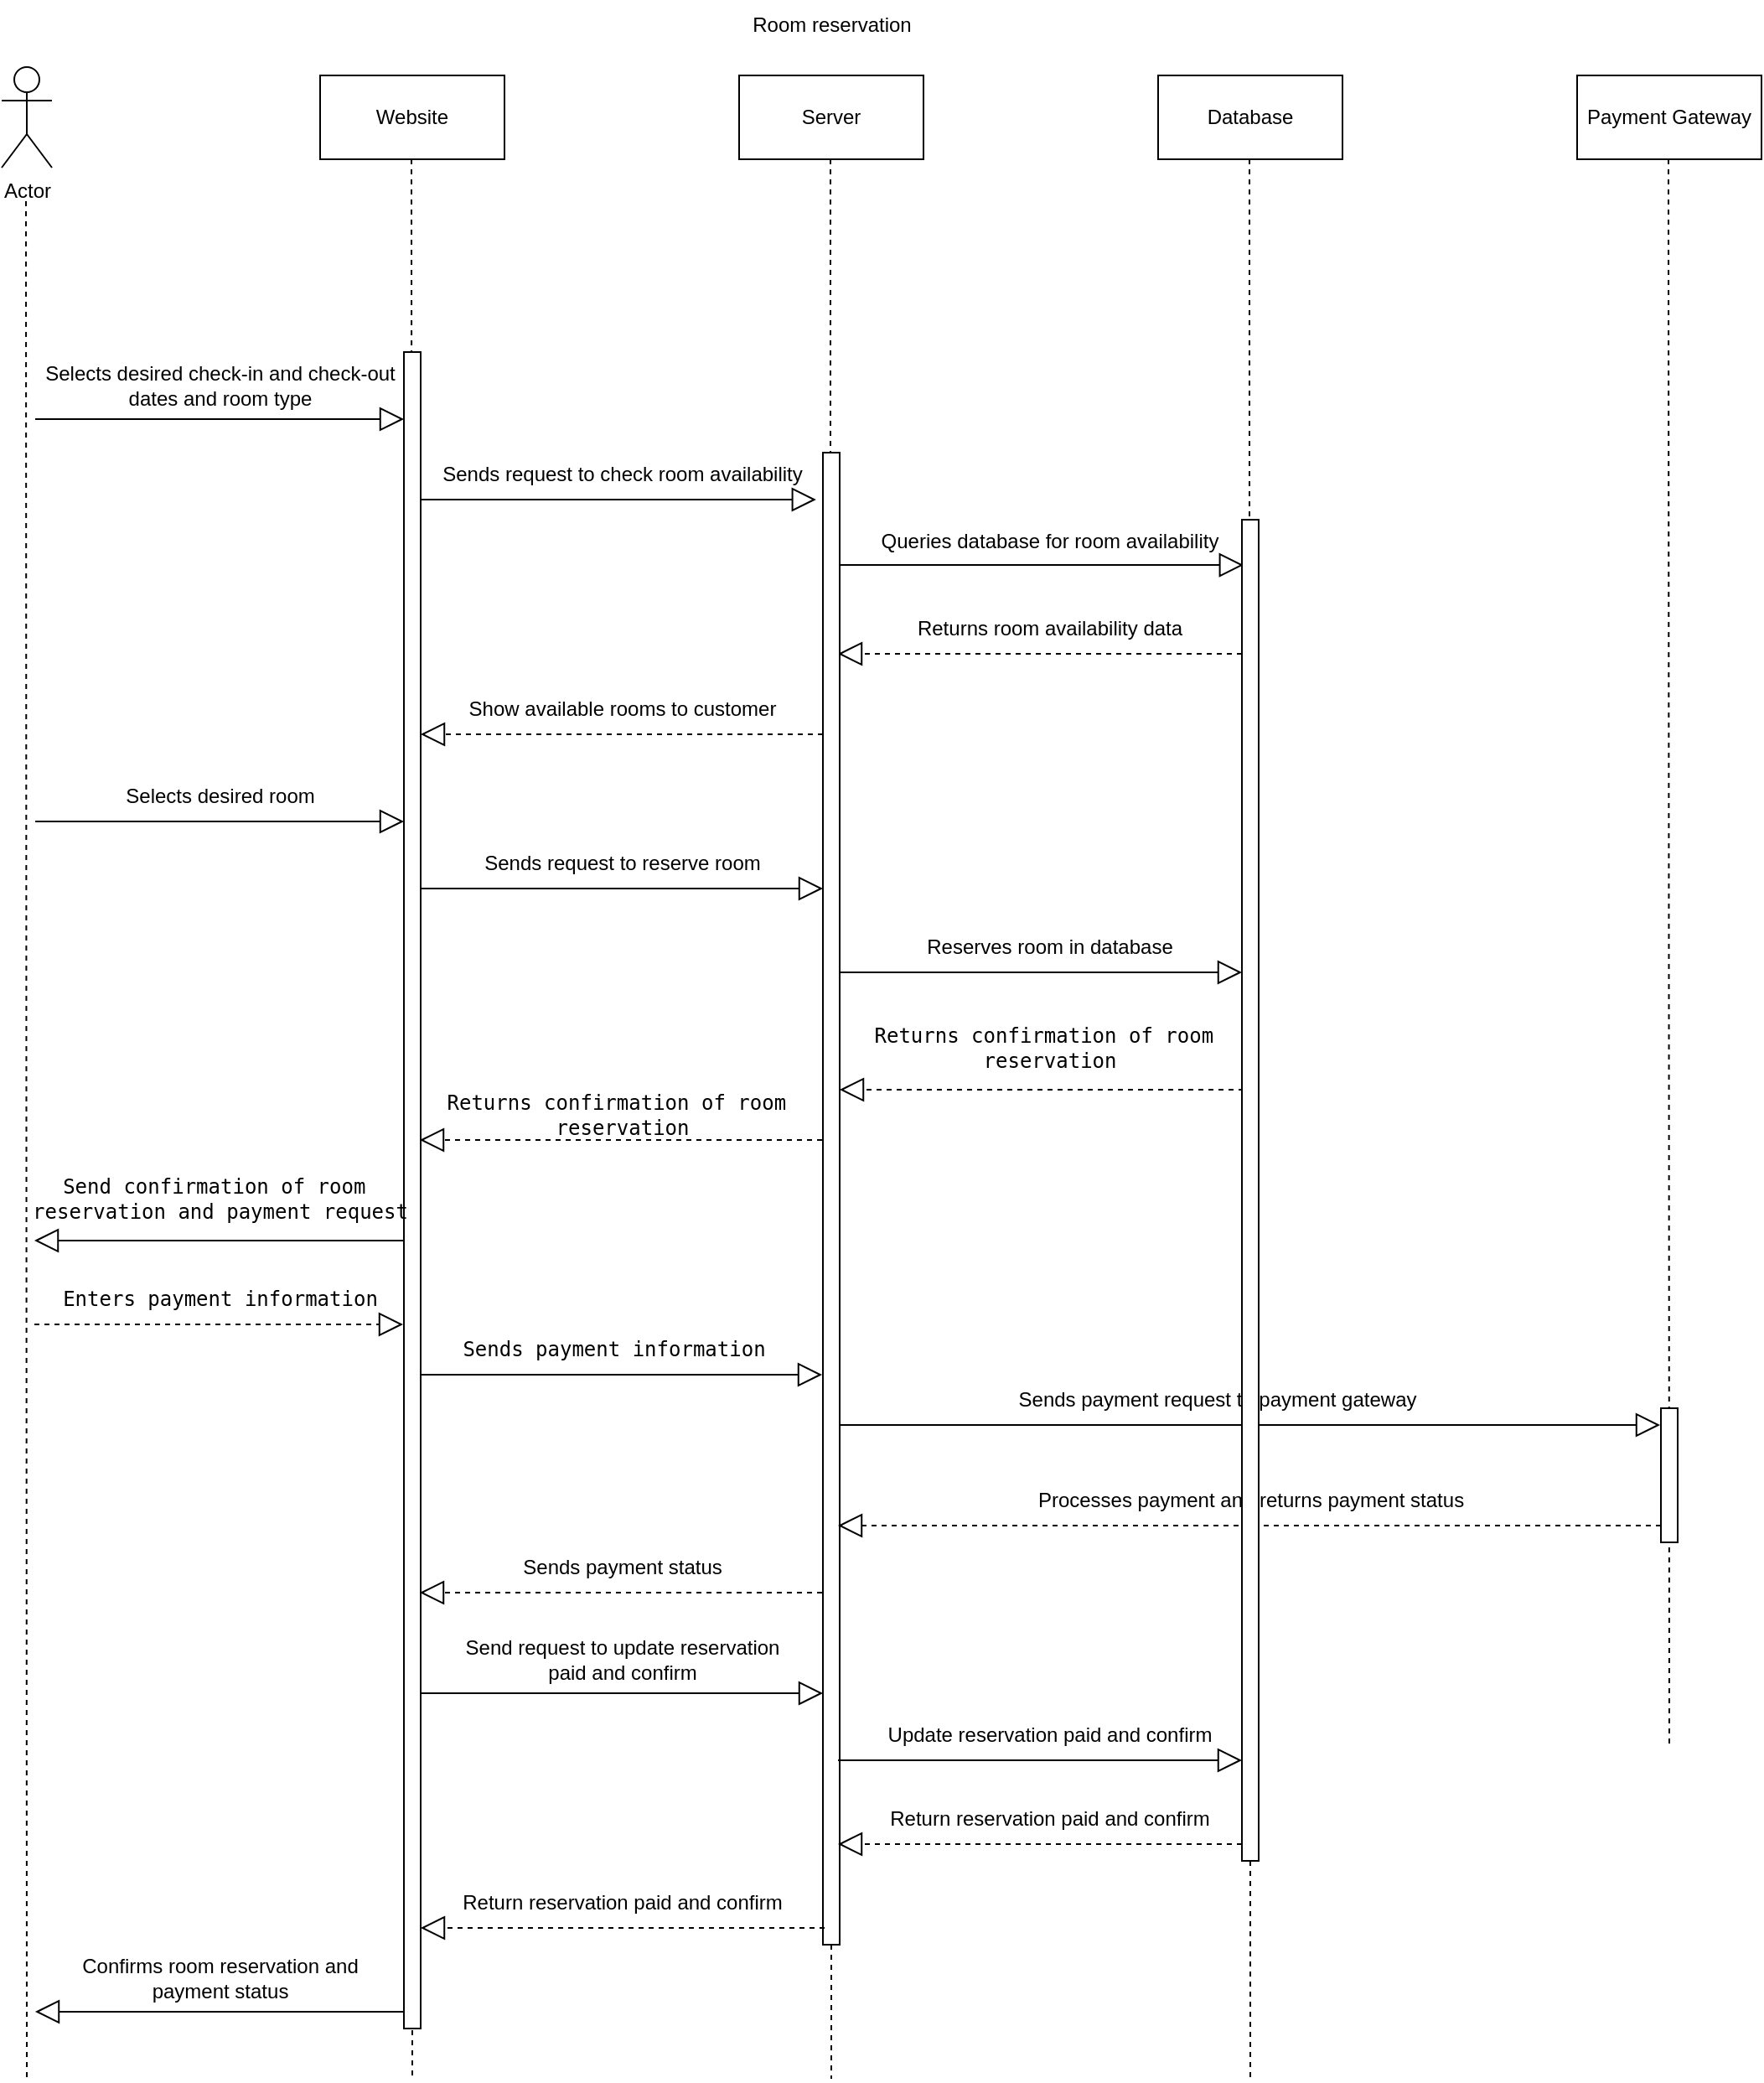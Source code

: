 <mxfile version="21.3.2" type="github">
  <diagram name="Page-1" id="Bzcg76JZAYMFacvBCj7k">
    <mxGraphModel dx="954" dy="556" grid="1" gridSize="10" guides="1" tooltips="1" connect="1" arrows="1" fold="1" page="1" pageScale="1" pageWidth="1100" pageHeight="1700" math="0" shadow="0">
      <root>
        <mxCell id="0" />
        <mxCell id="1" parent="0" />
        <mxCell id="-xuDfmW8_niUfC1Qt930-63" value="" style="endArrow=block;endFill=0;endSize=12;html=1;rounded=0;" parent="1" edge="1">
          <mxGeometry width="160" relative="1" as="geometry">
            <mxPoint x="538.5" y="850" as="sourcePoint" />
            <mxPoint x="1029.5" y="850" as="targetPoint" />
          </mxGeometry>
        </mxCell>
        <mxCell id="-xuDfmW8_niUfC1Qt930-1" value="Actor" style="shape=umlActor;verticalLabelPosition=bottom;verticalAlign=top;html=1;outlineConnect=0;" parent="1" vertex="1">
          <mxGeometry x="40" y="40" width="30" height="60" as="geometry" />
        </mxCell>
        <mxCell id="-xuDfmW8_niUfC1Qt930-2" value="Server" style="html=1;whiteSpace=wrap;" parent="1" vertex="1">
          <mxGeometry x="480" y="45" width="110" height="50" as="geometry" />
        </mxCell>
        <mxCell id="-xuDfmW8_niUfC1Qt930-3" value="Website" style="html=1;whiteSpace=wrap;" parent="1" vertex="1">
          <mxGeometry x="230" y="45" width="110" height="50" as="geometry" />
        </mxCell>
        <mxCell id="-xuDfmW8_niUfC1Qt930-4" value="" style="endArrow=none;dashed=1;endFill=0;endSize=12;html=1;rounded=0;" parent="1" edge="1">
          <mxGeometry width="160" relative="1" as="geometry">
            <mxPoint x="54.5" y="120" as="sourcePoint" />
            <mxPoint x="55" y="1240" as="targetPoint" />
          </mxGeometry>
        </mxCell>
        <mxCell id="-xuDfmW8_niUfC1Qt930-5" value="" style="endArrow=none;dashed=1;endFill=0;endSize=12;html=1;rounded=0;" parent="1" edge="1">
          <mxGeometry width="160" relative="1" as="geometry">
            <mxPoint x="284.5" y="95" as="sourcePoint" />
            <mxPoint x="285" y="1240" as="targetPoint" />
          </mxGeometry>
        </mxCell>
        <mxCell id="-xuDfmW8_niUfC1Qt930-6" value="" style="endArrow=none;dashed=1;endFill=0;endSize=12;html=1;rounded=0;" parent="1" source="-xuDfmW8_niUfC1Qt930-67" edge="1">
          <mxGeometry width="160" relative="1" as="geometry">
            <mxPoint x="534.5" y="95" as="sourcePoint" />
            <mxPoint x="535" y="1240" as="targetPoint" />
          </mxGeometry>
        </mxCell>
        <mxCell id="-xuDfmW8_niUfC1Qt930-36" value="&lt;div&gt;Selects desired check-in and check-out &lt;br&gt;&lt;/div&gt;&lt;div&gt;dates and room type&lt;/div&gt;" style="text;html=1;align=center;verticalAlign=middle;resizable=0;points=[];autosize=1;strokeColor=none;fillColor=none;" parent="1" vertex="1">
          <mxGeometry x="50" y="210" width="240" height="40" as="geometry" />
        </mxCell>
        <mxCell id="-xuDfmW8_niUfC1Qt930-37" value="Sends request to check room availability" style="text;html=1;align=center;verticalAlign=middle;resizable=0;points=[];autosize=1;strokeColor=none;fillColor=none;" parent="1" vertex="1">
          <mxGeometry x="290" y="268" width="240" height="30" as="geometry" />
        </mxCell>
        <mxCell id="-xuDfmW8_niUfC1Qt930-38" value="Database" style="html=1;whiteSpace=wrap;" parent="1" vertex="1">
          <mxGeometry x="730" y="45" width="110" height="50" as="geometry" />
        </mxCell>
        <mxCell id="-xuDfmW8_niUfC1Qt930-39" value="" style="endArrow=none;dashed=1;endFill=0;endSize=12;html=1;rounded=0;" parent="1" source="-xuDfmW8_niUfC1Qt930-69" edge="1">
          <mxGeometry width="160" relative="1" as="geometry">
            <mxPoint x="784.5" y="95" as="sourcePoint" />
            <mxPoint x="785" y="1240" as="targetPoint" />
          </mxGeometry>
        </mxCell>
        <mxCell id="-xuDfmW8_niUfC1Qt930-40" value="Queries database for room availability" style="text;html=1;align=center;verticalAlign=middle;resizable=0;points=[];autosize=1;strokeColor=none;fillColor=none;" parent="1" vertex="1">
          <mxGeometry x="550" y="308" width="230" height="30" as="geometry" />
        </mxCell>
        <mxCell id="-xuDfmW8_niUfC1Qt930-41" value="Returns room availability data" style="text;html=1;align=center;verticalAlign=middle;resizable=0;points=[];autosize=1;strokeColor=none;fillColor=none;" parent="1" vertex="1">
          <mxGeometry x="570" y="360" width="190" height="30" as="geometry" />
        </mxCell>
        <mxCell id="-xuDfmW8_niUfC1Qt930-42" value="Show available rooms to customer" style="text;html=1;align=center;verticalAlign=middle;resizable=0;points=[];autosize=1;strokeColor=none;fillColor=none;" parent="1" vertex="1">
          <mxGeometry x="305" y="408" width="210" height="30" as="geometry" />
        </mxCell>
        <mxCell id="-xuDfmW8_niUfC1Qt930-43" value="Selects desired room" style="text;html=1;align=center;verticalAlign=middle;resizable=0;points=[];autosize=1;strokeColor=none;fillColor=none;" parent="1" vertex="1">
          <mxGeometry x="100" y="460" width="140" height="30" as="geometry" />
        </mxCell>
        <mxCell id="-xuDfmW8_niUfC1Qt930-44" value="Sends request to reserve room" style="text;html=1;align=center;verticalAlign=middle;resizable=0;points=[];autosize=1;strokeColor=none;fillColor=none;" parent="1" vertex="1">
          <mxGeometry x="315" y="500" width="190" height="30" as="geometry" />
        </mxCell>
        <mxCell id="-xuDfmW8_niUfC1Qt930-45" value="Reserves room in database" style="text;html=1;align=center;verticalAlign=middle;resizable=0;points=[];autosize=1;strokeColor=none;fillColor=none;" parent="1" vertex="1">
          <mxGeometry x="575" y="550" width="180" height="30" as="geometry" />
        </mxCell>
        <mxCell id="-xuDfmW8_niUfC1Qt930-46" value="Payment Gateway" style="html=1;whiteSpace=wrap;" parent="1" vertex="1">
          <mxGeometry x="980" y="45" width="110" height="50" as="geometry" />
        </mxCell>
        <mxCell id="-xuDfmW8_niUfC1Qt930-47" value="" style="endArrow=none;dashed=1;endFill=0;endSize=12;html=1;rounded=0;" parent="1" edge="1">
          <mxGeometry width="160" relative="1" as="geometry">
            <mxPoint x="1034.5" y="95" as="sourcePoint" />
            <mxPoint x="1035" y="1040" as="targetPoint" />
          </mxGeometry>
        </mxCell>
        <mxCell id="-xuDfmW8_niUfC1Qt930-50" value="Sends payment status " style="text;html=1;align=center;verticalAlign=middle;resizable=0;points=[];autosize=1;strokeColor=none;fillColor=none;" parent="1" vertex="1">
          <mxGeometry x="334.5" y="920" width="150" height="30" as="geometry" />
        </mxCell>
        <mxCell id="-xuDfmW8_niUfC1Qt930-51" value="&lt;div&gt;Confirms room reservation and &lt;br&gt;&lt;/div&gt;&lt;div&gt;payment status&lt;/div&gt;" style="text;html=1;align=center;verticalAlign=middle;resizable=0;points=[];autosize=1;strokeColor=none;fillColor=none;" parent="1" vertex="1">
          <mxGeometry x="75" y="1160" width="190" height="40" as="geometry" />
        </mxCell>
        <mxCell id="-xuDfmW8_niUfC1Qt930-53" value="" style="endArrow=block;endFill=0;endSize=12;html=1;rounded=0;entryX=1;entryY=1;entryDx=0;entryDy=0;entryPerimeter=0;" parent="1" edge="1">
          <mxGeometry width="160" relative="1" as="geometry">
            <mxPoint x="60" y="250" as="sourcePoint" />
            <mxPoint x="280" y="250" as="targetPoint" />
          </mxGeometry>
        </mxCell>
        <mxCell id="-xuDfmW8_niUfC1Qt930-54" value="" style="endArrow=block;endFill=0;endSize=12;html=1;rounded=0;entryX=1;entryY=1;entryDx=0;entryDy=0;entryPerimeter=0;" parent="1" edge="1">
          <mxGeometry width="160" relative="1" as="geometry">
            <mxPoint x="60" y="490" as="sourcePoint" />
            <mxPoint x="280" y="490" as="targetPoint" />
          </mxGeometry>
        </mxCell>
        <mxCell id="-xuDfmW8_niUfC1Qt930-55" value="" style="endArrow=block;endFill=0;endSize=12;html=1;rounded=0;entryX=1;entryY=1;entryDx=0;entryDy=0;entryPerimeter=0;" parent="1" edge="1">
          <mxGeometry width="160" relative="1" as="geometry">
            <mxPoint x="280" y="1200" as="sourcePoint" />
            <mxPoint x="60" y="1200" as="targetPoint" />
          </mxGeometry>
        </mxCell>
        <mxCell id="-xuDfmW8_niUfC1Qt930-56" value="" style="endArrow=block;endFill=0;endSize=12;html=1;rounded=0;entryX=0.983;entryY=1;entryDx=0;entryDy=0;entryPerimeter=0;" parent="1" target="-xuDfmW8_niUfC1Qt930-37" edge="1">
          <mxGeometry width="160" relative="1" as="geometry">
            <mxPoint x="290" y="298" as="sourcePoint" />
            <mxPoint x="510" y="298" as="targetPoint" />
          </mxGeometry>
        </mxCell>
        <mxCell id="-xuDfmW8_niUfC1Qt930-57" value="" style="endArrow=block;endFill=0;endSize=12;html=1;rounded=0;dashed=1;" parent="1" edge="1">
          <mxGeometry width="160" relative="1" as="geometry">
            <mxPoint x="530" y="438" as="sourcePoint" />
            <mxPoint x="290" y="438" as="targetPoint" />
          </mxGeometry>
        </mxCell>
        <mxCell id="-xuDfmW8_niUfC1Qt930-58" value="" style="endArrow=block;endFill=0;endSize=12;html=1;rounded=0;" parent="1" edge="1">
          <mxGeometry width="160" relative="1" as="geometry">
            <mxPoint x="290" y="530" as="sourcePoint" />
            <mxPoint x="530" y="530" as="targetPoint" />
          </mxGeometry>
        </mxCell>
        <mxCell id="-xuDfmW8_niUfC1Qt930-59" value="" style="endArrow=block;endFill=0;endSize=12;html=1;rounded=0;dashed=1;" parent="1" edge="1">
          <mxGeometry width="160" relative="1" as="geometry">
            <mxPoint x="529.5" y="950" as="sourcePoint" />
            <mxPoint x="289.5" y="950" as="targetPoint" />
          </mxGeometry>
        </mxCell>
        <mxCell id="-xuDfmW8_niUfC1Qt930-60" value="" style="endArrow=block;endFill=0;endSize=12;html=1;rounded=0;entryX=1.004;entryY=0.967;entryDx=0;entryDy=0;entryPerimeter=0;" parent="1" target="-xuDfmW8_niUfC1Qt930-40" edge="1">
          <mxGeometry width="160" relative="1" as="geometry">
            <mxPoint x="540" y="337" as="sourcePoint" />
            <mxPoint x="760" y="337" as="targetPoint" />
          </mxGeometry>
        </mxCell>
        <mxCell id="-xuDfmW8_niUfC1Qt930-61" value="" style="endArrow=block;endFill=0;endSize=12;html=1;rounded=0;entryX=1.004;entryY=0.967;entryDx=0;entryDy=0;entryPerimeter=0;dashed=1;" parent="1" edge="1">
          <mxGeometry width="160" relative="1" as="geometry">
            <mxPoint x="780" y="390" as="sourcePoint" />
            <mxPoint x="539" y="390" as="targetPoint" />
          </mxGeometry>
        </mxCell>
        <mxCell id="-xuDfmW8_niUfC1Qt930-62" value="" style="endArrow=block;endFill=0;endSize=12;html=1;rounded=0;entryX=1.004;entryY=0.967;entryDx=0;entryDy=0;entryPerimeter=0;" parent="1" edge="1">
          <mxGeometry width="160" relative="1" as="geometry">
            <mxPoint x="539" y="580" as="sourcePoint" />
            <mxPoint x="780" y="580" as="targetPoint" />
          </mxGeometry>
        </mxCell>
        <mxCell id="-xuDfmW8_niUfC1Qt930-65" value="" style="html=1;points=[];perimeter=orthogonalPerimeter;outlineConnect=0;targetShapes=umlLifeline;portConstraint=eastwest;newEdgeStyle={&quot;edgeStyle&quot;:&quot;elbowEdgeStyle&quot;,&quot;elbow&quot;:&quot;vertical&quot;,&quot;curved&quot;:0,&quot;rounded&quot;:0};" parent="1" vertex="1">
          <mxGeometry x="280" y="210" width="10" height="1000" as="geometry" />
        </mxCell>
        <mxCell id="-xuDfmW8_niUfC1Qt930-68" value="" style="endArrow=none;dashed=1;endFill=0;endSize=12;html=1;rounded=0;" parent="1" target="-xuDfmW8_niUfC1Qt930-67" edge="1">
          <mxGeometry width="160" relative="1" as="geometry">
            <mxPoint x="534.5" y="95" as="sourcePoint" />
            <mxPoint x="535" y="840" as="targetPoint" />
          </mxGeometry>
        </mxCell>
        <mxCell id="-xuDfmW8_niUfC1Qt930-67" value="" style="html=1;points=[];perimeter=orthogonalPerimeter;outlineConnect=0;targetShapes=umlLifeline;portConstraint=eastwest;newEdgeStyle={&quot;edgeStyle&quot;:&quot;elbowEdgeStyle&quot;,&quot;elbow&quot;:&quot;vertical&quot;,&quot;curved&quot;:0,&quot;rounded&quot;:0};" parent="1" vertex="1">
          <mxGeometry x="530" y="270" width="10" height="890" as="geometry" />
        </mxCell>
        <mxCell id="-xuDfmW8_niUfC1Qt930-70" value="" style="endArrow=none;dashed=1;endFill=0;endSize=12;html=1;rounded=0;" parent="1" target="-xuDfmW8_niUfC1Qt930-69" edge="1">
          <mxGeometry width="160" relative="1" as="geometry">
            <mxPoint x="784.5" y="95" as="sourcePoint" />
            <mxPoint x="785" y="840" as="targetPoint" />
          </mxGeometry>
        </mxCell>
        <mxCell id="-xuDfmW8_niUfC1Qt930-64" value="" style="endArrow=block;endFill=0;endSize=12;html=1;rounded=0;dashed=1;" parent="1" edge="1">
          <mxGeometry width="160" relative="1" as="geometry">
            <mxPoint x="1030" y="910" as="sourcePoint" />
            <mxPoint x="539" y="910" as="targetPoint" />
          </mxGeometry>
        </mxCell>
        <mxCell id="-xuDfmW8_niUfC1Qt930-71" value="" style="html=1;points=[];perimeter=orthogonalPerimeter;outlineConnect=0;targetShapes=umlLifeline;portConstraint=eastwest;newEdgeStyle={&quot;edgeStyle&quot;:&quot;elbowEdgeStyle&quot;,&quot;elbow&quot;:&quot;vertical&quot;,&quot;curved&quot;:0,&quot;rounded&quot;:0};" parent="1" vertex="1">
          <mxGeometry x="1030" y="840" width="10" height="80" as="geometry" />
        </mxCell>
        <mxCell id="-xuDfmW8_niUfC1Qt930-48" value="&lt;div&gt;Sends payment request to payment gateway&lt;/div&gt;" style="text;html=1;align=center;verticalAlign=middle;resizable=0;points=[];autosize=1;strokeColor=none;fillColor=none;" parent="1" vertex="1">
          <mxGeometry x="629.5" y="820" width="270" height="30" as="geometry" />
        </mxCell>
        <mxCell id="-xuDfmW8_niUfC1Qt930-49" value="&lt;div&gt;Processes payment and returns payment status&lt;/div&gt;" style="text;html=1;align=center;verticalAlign=middle;resizable=0;points=[];autosize=1;strokeColor=none;fillColor=none;" parent="1" vertex="1">
          <mxGeometry x="639.5" y="880" width="290" height="30" as="geometry" />
        </mxCell>
        <mxCell id="Q9uT-s8f6RBIE_8jwWym-1" value="&lt;pre&gt;&lt;code class=&quot;!whitespace-pre hljs language-rust&quot;&gt;Returns confirmation of room &lt;br&gt;reservation&lt;/code&gt;&lt;/pre&gt;" style="text;html=1;align=center;verticalAlign=middle;resizable=0;points=[];autosize=1;strokeColor=none;fillColor=none;" parent="1" vertex="1">
          <mxGeometry x="550" y="590" width="230" height="70" as="geometry" />
        </mxCell>
        <mxCell id="Q9uT-s8f6RBIE_8jwWym-2" value="&lt;pre&gt;&lt;code class=&quot;!whitespace-pre hljs language-rust&quot;&gt;Returns confirmation of room &lt;br&gt;reservation&lt;/code&gt;&lt;/pre&gt;" style="text;html=1;align=center;verticalAlign=middle;resizable=0;points=[];autosize=1;strokeColor=none;fillColor=none;" parent="1" vertex="1">
          <mxGeometry x="294.5" y="630" width="230" height="70" as="geometry" />
        </mxCell>
        <mxCell id="Q9uT-s8f6RBIE_8jwWym-3" value="&lt;pre&gt;&lt;code class=&quot;!whitespace-pre hljs language-rust&quot;&gt;Send confirmation of room &lt;br&gt;reservation and payment &lt;/code&gt;&lt;code class=&quot;!whitespace-pre hljs language-rust&quot;&gt;request&lt;/code&gt;&lt;/pre&gt;" style="text;html=1;align=center;verticalAlign=middle;resizable=0;points=[];autosize=1;strokeColor=none;fillColor=none;" parent="1" vertex="1">
          <mxGeometry x="50" y="680" width="240" height="70" as="geometry" />
        </mxCell>
        <mxCell id="Q9uT-s8f6RBIE_8jwWym-4" value="&lt;pre&gt;&lt;code class=&quot;!whitespace-pre hljs language-rust&quot;&gt;Enters payment information&lt;/code&gt;&lt;/pre&gt;" style="text;html=1;align=center;verticalAlign=middle;resizable=0;points=[];autosize=1;strokeColor=none;fillColor=none;" parent="1" vertex="1">
          <mxGeometry x="64.5" y="750" width="210" height="50" as="geometry" />
        </mxCell>
        <mxCell id="Q9uT-s8f6RBIE_8jwWym-5" value="&lt;pre&gt;&lt;code class=&quot;!whitespace-pre hljs language-rust&quot;&gt;Sends payment information&lt;/code&gt;&lt;/pre&gt;" style="text;html=1;align=center;verticalAlign=middle;resizable=0;points=[];autosize=1;strokeColor=none;fillColor=none;" parent="1" vertex="1">
          <mxGeometry x="304.5" y="780" width="200" height="50" as="geometry" />
        </mxCell>
        <mxCell id="Q9uT-s8f6RBIE_8jwWym-6" value="" style="endArrow=block;endFill=0;endSize=12;html=1;rounded=0;entryX=1.004;entryY=0.967;entryDx=0;entryDy=0;entryPerimeter=0;dashed=1;" parent="1" edge="1">
          <mxGeometry width="160" relative="1" as="geometry">
            <mxPoint x="781" y="650" as="sourcePoint" />
            <mxPoint x="540" y="650" as="targetPoint" />
          </mxGeometry>
        </mxCell>
        <mxCell id="-xuDfmW8_niUfC1Qt930-69" value="" style="html=1;points=[];perimeter=orthogonalPerimeter;outlineConnect=0;targetShapes=umlLifeline;portConstraint=eastwest;newEdgeStyle={&quot;edgeStyle&quot;:&quot;elbowEdgeStyle&quot;,&quot;elbow&quot;:&quot;vertical&quot;,&quot;curved&quot;:0,&quot;rounded&quot;:0};" parent="1" vertex="1">
          <mxGeometry x="780" y="310" width="10" height="800" as="geometry" />
        </mxCell>
        <mxCell id="Q9uT-s8f6RBIE_8jwWym-7" value="" style="endArrow=block;endFill=0;endSize=12;html=1;rounded=0;dashed=1;" parent="1" edge="1">
          <mxGeometry width="160" relative="1" as="geometry">
            <mxPoint x="529.5" y="680" as="sourcePoint" />
            <mxPoint x="289.5" y="680" as="targetPoint" />
          </mxGeometry>
        </mxCell>
        <mxCell id="Q9uT-s8f6RBIE_8jwWym-8" value="" style="endArrow=block;endFill=0;endSize=12;html=1;rounded=0;entryX=1;entryY=1;entryDx=0;entryDy=0;entryPerimeter=0;" parent="1" edge="1">
          <mxGeometry width="160" relative="1" as="geometry">
            <mxPoint x="279.5" y="740" as="sourcePoint" />
            <mxPoint x="59.5" y="740" as="targetPoint" />
          </mxGeometry>
        </mxCell>
        <mxCell id="Q9uT-s8f6RBIE_8jwWym-9" value="" style="endArrow=block;endFill=0;endSize=12;html=1;rounded=0;entryX=1;entryY=1;entryDx=0;entryDy=0;entryPerimeter=0;dashed=1;" parent="1" edge="1">
          <mxGeometry width="160" relative="1" as="geometry">
            <mxPoint x="59.5" y="790" as="sourcePoint" />
            <mxPoint x="279.5" y="790" as="targetPoint" />
          </mxGeometry>
        </mxCell>
        <mxCell id="Q9uT-s8f6RBIE_8jwWym-10" value="" style="endArrow=block;endFill=0;endSize=12;html=1;rounded=0;" parent="1" edge="1">
          <mxGeometry width="160" relative="1" as="geometry">
            <mxPoint x="289.5" y="820" as="sourcePoint" />
            <mxPoint x="529.5" y="820" as="targetPoint" />
          </mxGeometry>
        </mxCell>
        <mxCell id="9peqqxJoQd_XAFCV2iIx-1" value="" style="endArrow=block;endFill=0;endSize=12;html=1;rounded=0;" parent="1" edge="1">
          <mxGeometry width="160" relative="1" as="geometry">
            <mxPoint x="290" y="1010" as="sourcePoint" />
            <mxPoint x="530" y="1010" as="targetPoint" />
          </mxGeometry>
        </mxCell>
        <mxCell id="9peqqxJoQd_XAFCV2iIx-2" value="&lt;div&gt;Send request to update reservation &lt;br&gt;&lt;/div&gt;&lt;div&gt;paid and confirm&lt;/div&gt;" style="text;html=1;align=center;verticalAlign=middle;resizable=0;points=[];autosize=1;strokeColor=none;fillColor=none;" parent="1" vertex="1">
          <mxGeometry x="299.5" y="970" width="220" height="40" as="geometry" />
        </mxCell>
        <mxCell id="9peqqxJoQd_XAFCV2iIx-3" value="" style="endArrow=block;endFill=0;endSize=12;html=1;rounded=0;entryX=1.004;entryY=0.967;entryDx=0;entryDy=0;entryPerimeter=0;" parent="1" edge="1">
          <mxGeometry width="160" relative="1" as="geometry">
            <mxPoint x="539" y="1050" as="sourcePoint" />
            <mxPoint x="780" y="1050" as="targetPoint" />
          </mxGeometry>
        </mxCell>
        <mxCell id="9peqqxJoQd_XAFCV2iIx-4" value="Update reservation paid and confirm" style="text;html=1;align=center;verticalAlign=middle;resizable=0;points=[];autosize=1;strokeColor=none;fillColor=none;" parent="1" vertex="1">
          <mxGeometry x="555" y="1020" width="220" height="30" as="geometry" />
        </mxCell>
        <mxCell id="9peqqxJoQd_XAFCV2iIx-6" value="" style="endArrow=block;endFill=0;endSize=12;html=1;rounded=0;entryX=1.004;entryY=0.967;entryDx=0;entryDy=0;entryPerimeter=0;dashed=1;" parent="1" edge="1">
          <mxGeometry width="160" relative="1" as="geometry">
            <mxPoint x="780" y="1100" as="sourcePoint" />
            <mxPoint x="539" y="1100" as="targetPoint" />
          </mxGeometry>
        </mxCell>
        <mxCell id="9peqqxJoQd_XAFCV2iIx-7" value="Return reservation paid and confirm" style="text;html=1;align=center;verticalAlign=middle;resizable=0;points=[];autosize=1;strokeColor=none;fillColor=none;" parent="1" vertex="1">
          <mxGeometry x="555" y="1070" width="220" height="30" as="geometry" />
        </mxCell>
        <mxCell id="9peqqxJoQd_XAFCV2iIx-8" value="" style="endArrow=block;endFill=0;endSize=12;html=1;rounded=0;entryX=1.004;entryY=0.967;entryDx=0;entryDy=0;entryPerimeter=0;dashed=1;" parent="1" edge="1">
          <mxGeometry width="160" relative="1" as="geometry">
            <mxPoint x="531" y="1150" as="sourcePoint" />
            <mxPoint x="290" y="1150" as="targetPoint" />
          </mxGeometry>
        </mxCell>
        <mxCell id="9peqqxJoQd_XAFCV2iIx-9" value="Return reservation paid and confirm" style="text;html=1;align=center;verticalAlign=middle;resizable=0;points=[];autosize=1;strokeColor=none;fillColor=none;" parent="1" vertex="1">
          <mxGeometry x="300" y="1120" width="220" height="30" as="geometry" />
        </mxCell>
        <mxCell id="NlwhqDbu7RY9LVvIaLsD-1" value="Room reservation" style="text;html=1;align=center;verticalAlign=middle;resizable=0;points=[];autosize=1;strokeColor=none;fillColor=none;" vertex="1" parent="1">
          <mxGeometry x="475" width="120" height="30" as="geometry" />
        </mxCell>
      </root>
    </mxGraphModel>
  </diagram>
</mxfile>
